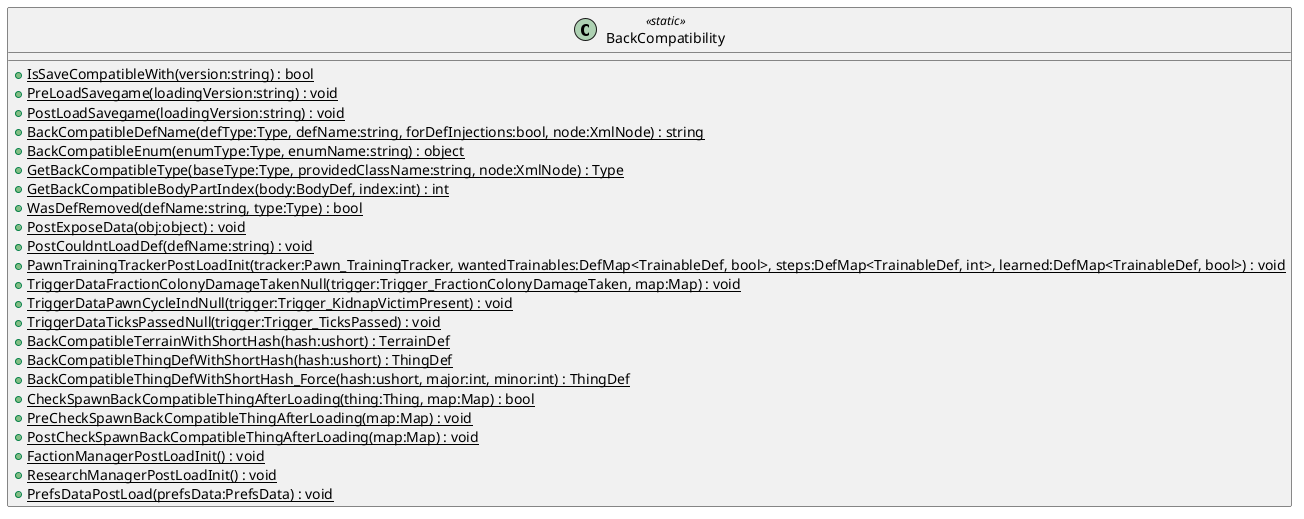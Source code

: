 @startuml
class BackCompatibility <<static>> {
    + {static} IsSaveCompatibleWith(version:string) : bool
    + {static} PreLoadSavegame(loadingVersion:string) : void
    + {static} PostLoadSavegame(loadingVersion:string) : void
    + {static} BackCompatibleDefName(defType:Type, defName:string, forDefInjections:bool, node:XmlNode) : string
    + {static} BackCompatibleEnum(enumType:Type, enumName:string) : object
    + {static} GetBackCompatibleType(baseType:Type, providedClassName:string, node:XmlNode) : Type
    + {static} GetBackCompatibleBodyPartIndex(body:BodyDef, index:int) : int
    + {static} WasDefRemoved(defName:string, type:Type) : bool
    + {static} PostExposeData(obj:object) : void
    + {static} PostCouldntLoadDef(defName:string) : void
    + {static} PawnTrainingTrackerPostLoadInit(tracker:Pawn_TrainingTracker, wantedTrainables:DefMap<TrainableDef, bool>, steps:DefMap<TrainableDef, int>, learned:DefMap<TrainableDef, bool>) : void
    + {static} TriggerDataFractionColonyDamageTakenNull(trigger:Trigger_FractionColonyDamageTaken, map:Map) : void
    + {static} TriggerDataPawnCycleIndNull(trigger:Trigger_KidnapVictimPresent) : void
    + {static} TriggerDataTicksPassedNull(trigger:Trigger_TicksPassed) : void
    + {static} BackCompatibleTerrainWithShortHash(hash:ushort) : TerrainDef
    + {static} BackCompatibleThingDefWithShortHash(hash:ushort) : ThingDef
    + {static} BackCompatibleThingDefWithShortHash_Force(hash:ushort, major:int, minor:int) : ThingDef
    + {static} CheckSpawnBackCompatibleThingAfterLoading(thing:Thing, map:Map) : bool
    + {static} PreCheckSpawnBackCompatibleThingAfterLoading(map:Map) : void
    + {static} PostCheckSpawnBackCompatibleThingAfterLoading(map:Map) : void
    + {static} FactionManagerPostLoadInit() : void
    + {static} ResearchManagerPostLoadInit() : void
    + {static} PrefsDataPostLoad(prefsData:PrefsData) : void
}
@enduml
